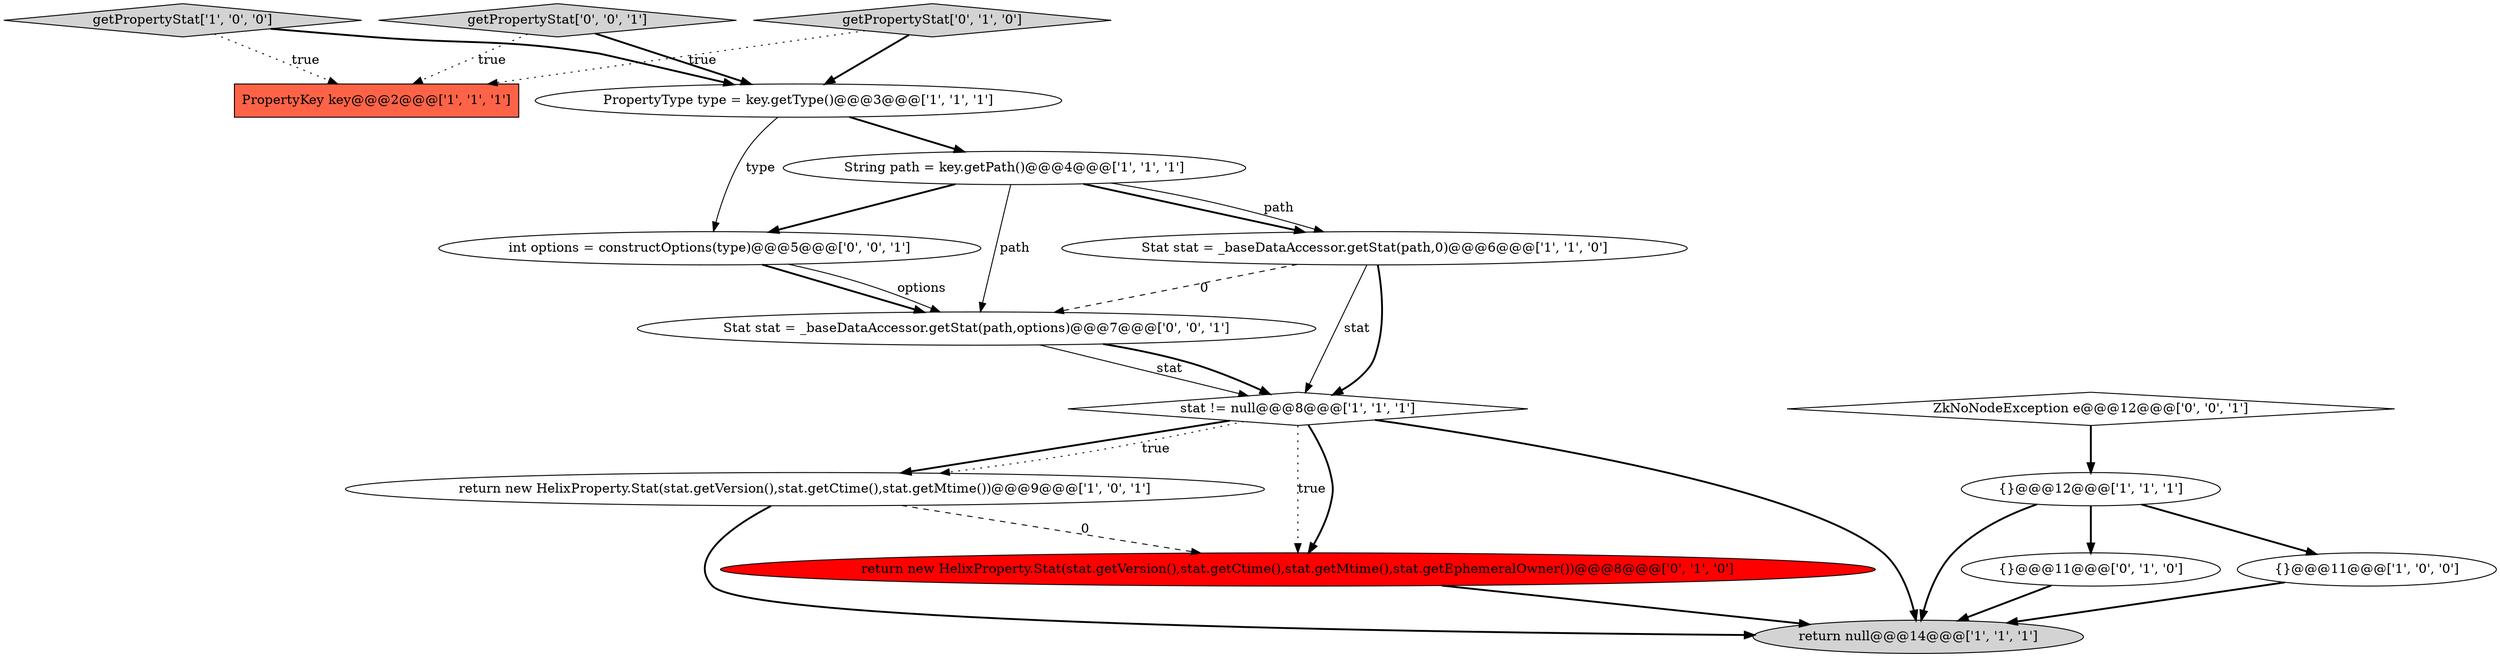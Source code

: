 digraph {
3 [style = filled, label = "{}@@@11@@@['1', '0', '0']", fillcolor = white, shape = ellipse image = "AAA0AAABBB1BBB"];
5 [style = filled, label = "PropertyKey key@@@2@@@['1', '1', '1']", fillcolor = tomato, shape = box image = "AAA0AAABBB1BBB"];
8 [style = filled, label = "return null@@@14@@@['1', '1', '1']", fillcolor = lightgray, shape = ellipse image = "AAA0AAABBB1BBB"];
1 [style = filled, label = "return new HelixProperty.Stat(stat.getVersion(),stat.getCtime(),stat.getMtime())@@@9@@@['1', '0', '1']", fillcolor = white, shape = ellipse image = "AAA0AAABBB1BBB"];
9 [style = filled, label = "{}@@@12@@@['1', '1', '1']", fillcolor = white, shape = ellipse image = "AAA0AAABBB1BBB"];
4 [style = filled, label = "String path = key.getPath()@@@4@@@['1', '1', '1']", fillcolor = white, shape = ellipse image = "AAA0AAABBB1BBB"];
6 [style = filled, label = "PropertyType type = key.getType()@@@3@@@['1', '1', '1']", fillcolor = white, shape = ellipse image = "AAA0AAABBB1BBB"];
0 [style = filled, label = "Stat stat = _baseDataAccessor.getStat(path,0)@@@6@@@['1', '1', '0']", fillcolor = white, shape = ellipse image = "AAA0AAABBB1BBB"];
10 [style = filled, label = "{}@@@11@@@['0', '1', '0']", fillcolor = white, shape = ellipse image = "AAA0AAABBB2BBB"];
13 [style = filled, label = "Stat stat = _baseDataAccessor.getStat(path,options)@@@7@@@['0', '0', '1']", fillcolor = white, shape = ellipse image = "AAA0AAABBB3BBB"];
7 [style = filled, label = "getPropertyStat['1', '0', '0']", fillcolor = lightgray, shape = diamond image = "AAA0AAABBB1BBB"];
16 [style = filled, label = "int options = constructOptions(type)@@@5@@@['0', '0', '1']", fillcolor = white, shape = ellipse image = "AAA0AAABBB3BBB"];
14 [style = filled, label = "ZkNoNodeException e@@@12@@@['0', '0', '1']", fillcolor = white, shape = diamond image = "AAA0AAABBB3BBB"];
12 [style = filled, label = "return new HelixProperty.Stat(stat.getVersion(),stat.getCtime(),stat.getMtime(),stat.getEphemeralOwner())@@@8@@@['0', '1', '0']", fillcolor = red, shape = ellipse image = "AAA1AAABBB2BBB"];
11 [style = filled, label = "getPropertyStat['0', '1', '0']", fillcolor = lightgray, shape = diamond image = "AAA0AAABBB2BBB"];
2 [style = filled, label = "stat != null@@@8@@@['1', '1', '1']", fillcolor = white, shape = diamond image = "AAA0AAABBB1BBB"];
15 [style = filled, label = "getPropertyStat['0', '0', '1']", fillcolor = lightgray, shape = diamond image = "AAA0AAABBB3BBB"];
15->5 [style = dotted, label="true"];
16->13 [style = bold, label=""];
16->13 [style = solid, label="options"];
1->8 [style = bold, label=""];
13->2 [style = solid, label="stat"];
2->1 [style = bold, label=""];
11->6 [style = bold, label=""];
0->2 [style = bold, label=""];
15->6 [style = bold, label=""];
11->5 [style = dotted, label="true"];
9->10 [style = bold, label=""];
9->8 [style = bold, label=""];
2->12 [style = bold, label=""];
4->0 [style = bold, label=""];
4->13 [style = solid, label="path"];
7->5 [style = dotted, label="true"];
1->12 [style = dashed, label="0"];
6->4 [style = bold, label=""];
10->8 [style = bold, label=""];
2->1 [style = dotted, label="true"];
12->8 [style = bold, label=""];
3->8 [style = bold, label=""];
0->2 [style = solid, label="stat"];
0->13 [style = dashed, label="0"];
7->6 [style = bold, label=""];
2->12 [style = dotted, label="true"];
9->3 [style = bold, label=""];
14->9 [style = bold, label=""];
4->0 [style = solid, label="path"];
6->16 [style = solid, label="type"];
4->16 [style = bold, label=""];
2->8 [style = bold, label=""];
13->2 [style = bold, label=""];
}
